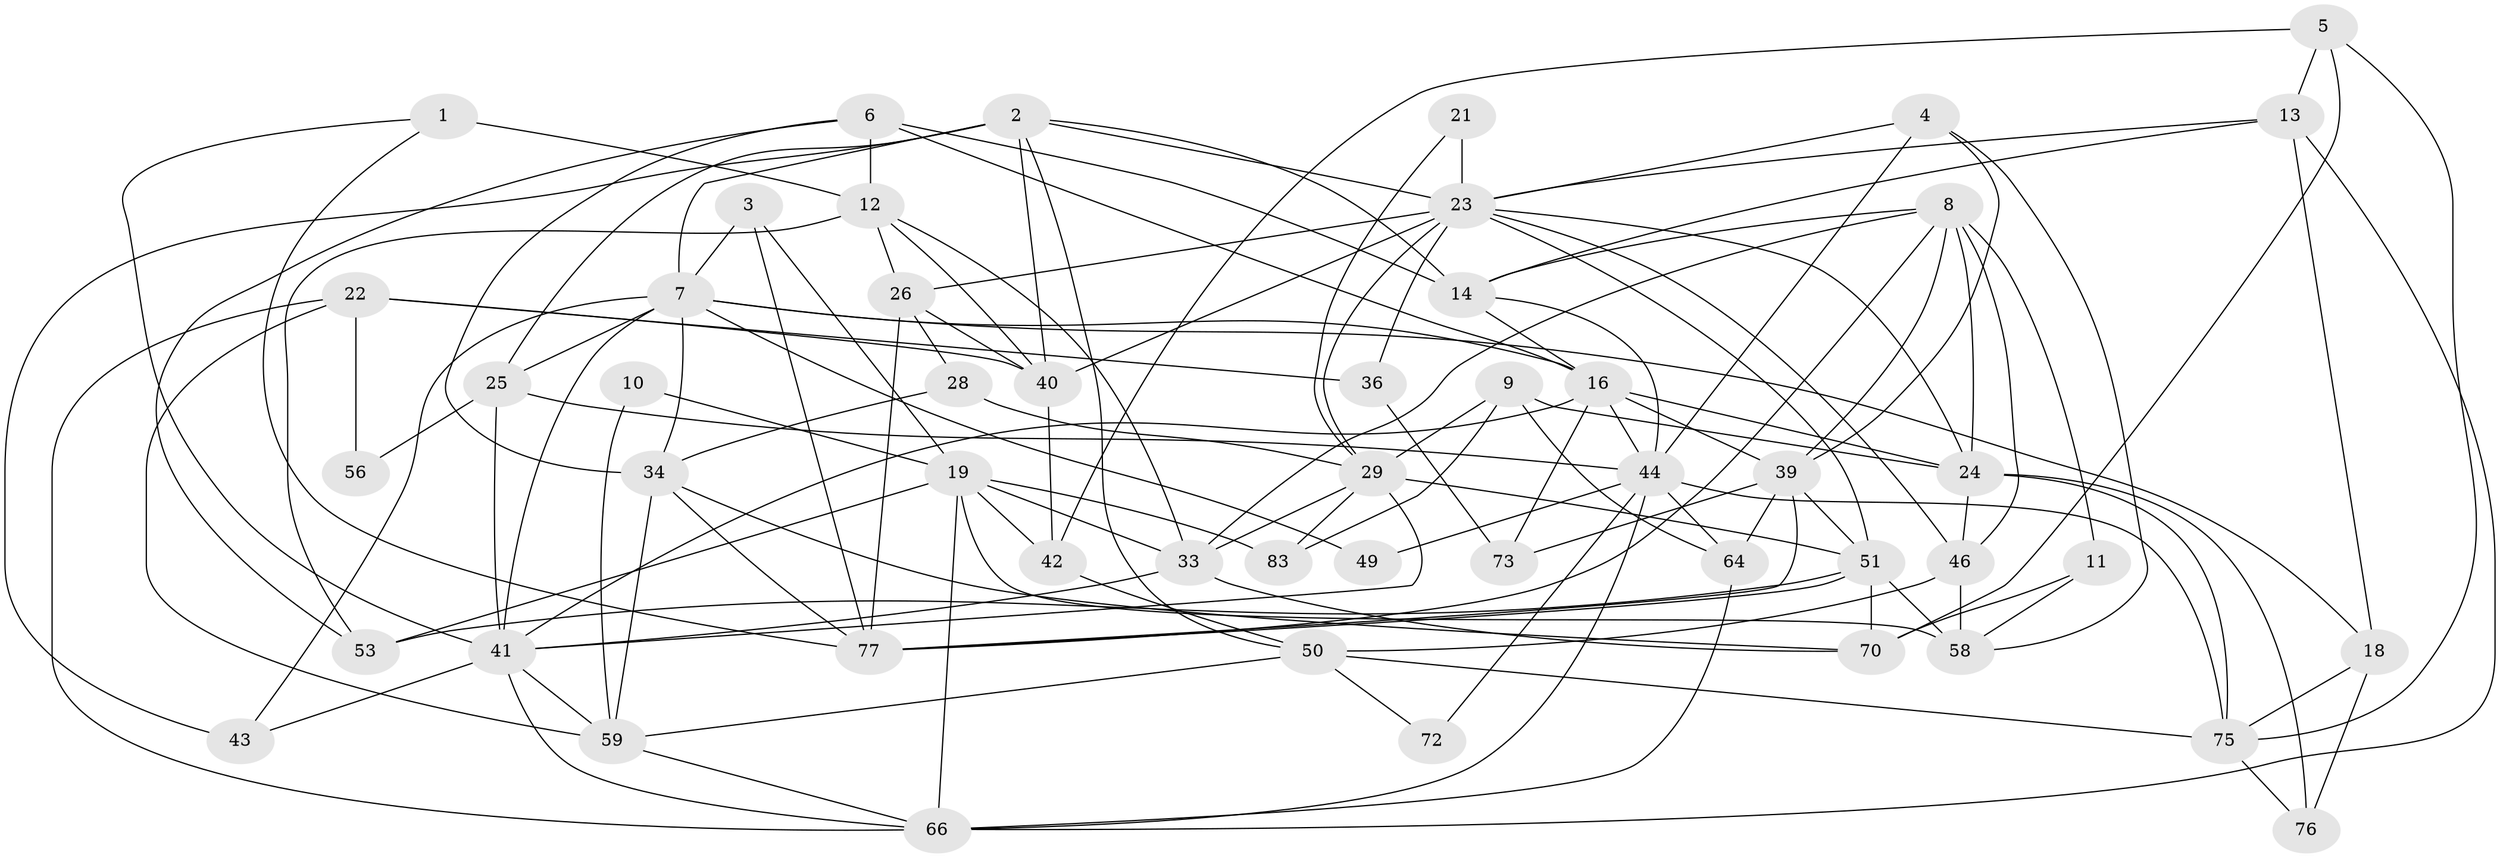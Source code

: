 // Generated by graph-tools (version 1.1) at 2025/52/02/27/25 19:52:02]
// undirected, 51 vertices, 132 edges
graph export_dot {
graph [start="1"]
  node [color=gray90,style=filled];
  1 [super="+15"];
  2;
  3;
  4 [super="+47"];
  5;
  6 [super="+57"];
  7 [super="+62"];
  8 [super="+52"];
  9 [super="+31"];
  10;
  11;
  12 [super="+17"];
  13 [super="+32"];
  14 [super="+60"];
  16 [super="+35"];
  18 [super="+27"];
  19 [super="+20"];
  21;
  22 [super="+37"];
  23 [super="+82"];
  24 [super="+69"];
  25 [super="+48"];
  26 [super="+30"];
  28 [super="+38"];
  29 [super="+55"];
  33 [super="+86"];
  34 [super="+71"];
  36;
  39 [super="+78"];
  40 [super="+85"];
  41 [super="+68"];
  42;
  43;
  44 [super="+45"];
  46 [super="+65"];
  49;
  50 [super="+54"];
  51 [super="+63"];
  53 [super="+67"];
  56;
  58;
  59 [super="+61"];
  64 [super="+79"];
  66 [super="+74"];
  70 [super="+84"];
  72;
  73;
  75 [super="+80"];
  76;
  77 [super="+81"];
  83;
  1 -- 12 [weight=2];
  1 -- 41;
  1 -- 77;
  2 -- 43;
  2 -- 23;
  2 -- 25;
  2 -- 7;
  2 -- 40;
  2 -- 50;
  2 -- 14;
  3 -- 7;
  3 -- 19;
  3 -- 77;
  4 -- 58;
  4 -- 39;
  4 -- 23;
  4 -- 44;
  5 -- 70;
  5 -- 42;
  5 -- 75;
  5 -- 13;
  6 -- 53;
  6 -- 34;
  6 -- 12;
  6 -- 16;
  6 -- 14;
  7 -- 25;
  7 -- 41;
  7 -- 16;
  7 -- 34;
  7 -- 43;
  7 -- 49;
  7 -- 18;
  8 -- 14;
  8 -- 39;
  8 -- 11;
  8 -- 77;
  8 -- 46;
  8 -- 24;
  8 -- 33;
  9 -- 83;
  9 -- 29 [weight=2];
  9 -- 24;
  9 -- 64;
  10 -- 19 [weight=2];
  10 -- 59;
  11 -- 58;
  11 -- 70;
  12 -- 53;
  12 -- 40;
  12 -- 26;
  12 -- 33;
  13 -- 14;
  13 -- 23;
  13 -- 66;
  13 -- 18;
  14 -- 16;
  14 -- 44;
  16 -- 39;
  16 -- 73;
  16 -- 44;
  16 -- 41;
  16 -- 24;
  18 -- 75;
  18 -- 76;
  19 -- 42;
  19 -- 58;
  19 -- 66;
  19 -- 83;
  19 -- 53;
  19 -- 33;
  21 -- 23 [weight=2];
  21 -- 29;
  22 -- 66;
  22 -- 40;
  22 -- 56;
  22 -- 36;
  22 -- 59;
  23 -- 40;
  23 -- 24;
  23 -- 26;
  23 -- 51;
  23 -- 36;
  23 -- 29;
  23 -- 46;
  24 -- 75;
  24 -- 76;
  24 -- 46;
  25 -- 56;
  25 -- 44;
  25 -- 41;
  26 -- 28;
  26 -- 40;
  26 -- 77;
  28 -- 34;
  28 -- 29;
  29 -- 41;
  29 -- 33;
  29 -- 51;
  29 -- 83;
  33 -- 70;
  33 -- 41;
  34 -- 77;
  34 -- 70;
  34 -- 59;
  36 -- 73;
  39 -- 51;
  39 -- 73;
  39 -- 64;
  39 -- 77;
  40 -- 42;
  41 -- 59;
  41 -- 66;
  41 -- 43;
  42 -- 50;
  44 -- 66;
  44 -- 72;
  44 -- 75;
  44 -- 49;
  44 -- 64;
  46 -- 58;
  46 -- 50;
  50 -- 75;
  50 -- 72;
  50 -- 59;
  51 -- 77;
  51 -- 70;
  51 -- 58;
  51 -- 53;
  59 -- 66;
  64 -- 66;
  75 -- 76;
}
